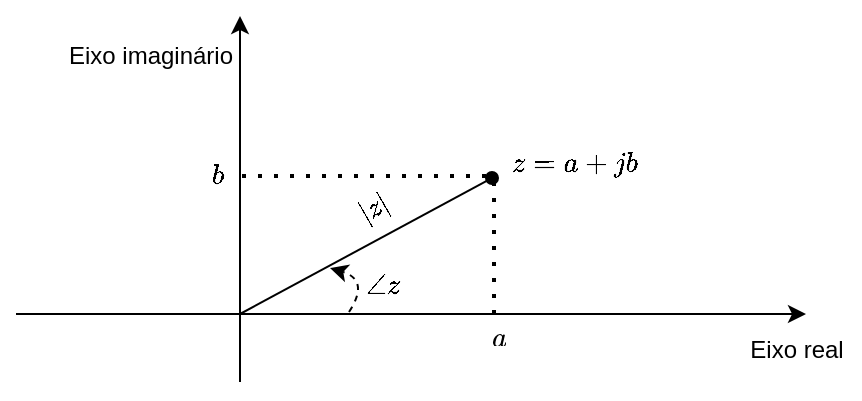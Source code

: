 <mxfile version="20.3.0" type="device"><diagram id="GV_rXCidyX1UBy9W5QD2" name="Página-1"><mxGraphModel dx="496" dy="316" grid="0" gridSize="10" guides="1" tooltips="1" connect="1" arrows="1" fold="1" page="1" pageScale="1" pageWidth="827" pageHeight="1169" math="1" shadow="0"><root><mxCell id="0"/><mxCell id="1" parent="0"/><mxCell id="XxA8GN_1AOkSCpdblbme-1" value="" style="endArrow=classic;html=1;rounded=0;" edge="1" parent="1"><mxGeometry width="50" height="50" relative="1" as="geometry"><mxPoint x="282" y="277" as="sourcePoint"/><mxPoint x="282" y="94" as="targetPoint"/></mxGeometry></mxCell><mxCell id="XxA8GN_1AOkSCpdblbme-2" value="" style="endArrow=classic;html=1;rounded=0;" edge="1" parent="1"><mxGeometry width="50" height="50" relative="1" as="geometry"><mxPoint x="170" y="243" as="sourcePoint"/><mxPoint x="565" y="243" as="targetPoint"/></mxGeometry></mxCell><mxCell id="XxA8GN_1AOkSCpdblbme-3" value="Eixo real" style="text;html=1;align=center;verticalAlign=middle;resizable=0;points=[];autosize=1;strokeColor=none;fillColor=none;" vertex="1" parent="1"><mxGeometry x="527" y="248" width="65" height="26" as="geometry"/></mxCell><mxCell id="XxA8GN_1AOkSCpdblbme-4" value="Eixo imaginário" style="text;html=1;align=center;verticalAlign=middle;resizable=0;points=[];autosize=1;strokeColor=none;fillColor=none;" vertex="1" parent="1"><mxGeometry x="187" y="101" width="100" height="26" as="geometry"/></mxCell><mxCell id="XxA8GN_1AOkSCpdblbme-5" value="" style="endArrow=oval;html=1;rounded=0;endFill=1;" edge="1" parent="1"><mxGeometry width="50" height="50" relative="1" as="geometry"><mxPoint x="282" y="243" as="sourcePoint"/><mxPoint x="408" y="175" as="targetPoint"/></mxGeometry></mxCell><mxCell id="XxA8GN_1AOkSCpdblbme-7" value="" style="endArrow=none;dashed=1;html=1;dashPattern=1 3;strokeWidth=2;rounded=0;" edge="1" parent="1"><mxGeometry width="50" height="50" relative="1" as="geometry"><mxPoint x="409" y="243" as="sourcePoint"/><mxPoint x="409" y="174" as="targetPoint"/></mxGeometry></mxCell><mxCell id="XxA8GN_1AOkSCpdblbme-8" value="" style="endArrow=none;dashed=1;html=1;dashPattern=1 3;strokeWidth=2;rounded=0;" edge="1" parent="1"><mxGeometry width="50" height="50" relative="1" as="geometry"><mxPoint x="283" y="174" as="sourcePoint"/><mxPoint x="408" y="174" as="targetPoint"/></mxGeometry></mxCell><mxCell id="XxA8GN_1AOkSCpdblbme-9" value="&lt;svg style=&quot;vertical-align: -0.023ex;&quot; xmlns:xlink=&quot;http://www.w3.org/1999/xlink&quot; viewBox=&quot;0 -441 529 451&quot; role=&quot;img&quot; height=&quot;1.02ex&quot; width=&quot;1.197ex&quot; xmlns=&quot;http://www.w3.org/2000/svg&quot;&gt;&lt;defs&gt;&lt;path d=&quot;M33 157Q33 258 109 349T280 441Q331 441 370 392Q386 422 416 422Q429 422 439 414T449 394Q449 381 412 234T374 68Q374 43 381 35T402 26Q411 27 422 35Q443 55 463 131Q469 151 473 152Q475 153 483 153H487Q506 153 506 144Q506 138 501 117T481 63T449 13Q436 0 417 -8Q409 -10 393 -10Q359 -10 336 5T306 36L300 51Q299 52 296 50Q294 48 292 46Q233 -10 172 -10Q117 -10 75 30T33 157ZM351 328Q351 334 346 350T323 385T277 405Q242 405 210 374T160 293Q131 214 119 129Q119 126 119 118T118 106Q118 61 136 44T179 26Q217 26 254 59T298 110Q300 114 325 217T351 328Z&quot; id=&quot;MJX-2-TEX-I-1D44E&quot;&gt;&lt;/path&gt;&lt;/defs&gt;&lt;g transform=&quot;scale(1,-1)&quot; stroke-width=&quot;0&quot; fill=&quot;currentColor&quot; stroke=&quot;currentColor&quot;&gt;&lt;g data-mml-node=&quot;math&quot;&gt;&lt;g data-mml-node=&quot;mi&quot;&gt;&lt;use xlink:href=&quot;#MJX-2-TEX-I-1D44E&quot; data-c=&quot;1D44E&quot;&gt;&lt;/use&gt;&lt;/g&gt;&lt;/g&gt;&lt;/g&gt;&lt;/svg&gt;" style="text;html=1;align=center;verticalAlign=middle;resizable=0;points=[];autosize=1;strokeColor=none;fillColor=none;" vertex="1" parent="1"><mxGeometry x="398" y="242" width="25" height="26" as="geometry"/></mxCell><mxCell id="XxA8GN_1AOkSCpdblbme-11" value="\(b\)" style="text;html=1;align=center;verticalAlign=middle;resizable=0;points=[];autosize=1;strokeColor=none;fillColor=none;" vertex="1" parent="1"><mxGeometry x="251" y="161" width="39" height="26" as="geometry"/></mxCell><mxCell id="XxA8GN_1AOkSCpdblbme-13" value="\(z=a+jb\)" style="text;html=1;align=center;verticalAlign=middle;resizable=0;points=[];autosize=1;strokeColor=none;fillColor=none;" vertex="1" parent="1"><mxGeometry x="414" y="155" width="69" height="26" as="geometry"/></mxCell><mxCell id="XxA8GN_1AOkSCpdblbme-14" value="\(|z|\)" style="text;html=1;align=center;verticalAlign=middle;resizable=0;points=[];autosize=1;strokeColor=none;fillColor=none;rotation=330;" vertex="1" parent="1"><mxGeometry x="326" y="178" width="45" height="26" as="geometry"/></mxCell><mxCell id="XxA8GN_1AOkSCpdblbme-19" value="" style="curved=1;endArrow=classic;html=1;rounded=0;dashed=1;" edge="1" parent="1"><mxGeometry width="50" height="50" relative="1" as="geometry"><mxPoint x="336.5" y="242" as="sourcePoint"/><mxPoint x="327" y="220" as="targetPoint"/><Array as="points"><mxPoint x="347" y="226"/></Array></mxGeometry></mxCell><mxCell id="XxA8GN_1AOkSCpdblbme-20" value="\(\angle z\)" style="text;html=1;align=center;verticalAlign=middle;resizable=0;points=[];autosize=1;strokeColor=none;fillColor=none;" vertex="1" parent="1"><mxGeometry x="315" y="216" width="75" height="26" as="geometry"/></mxCell></root></mxGraphModel></diagram></mxfile>